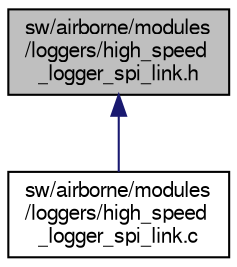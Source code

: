 digraph "sw/airborne/modules/loggers/high_speed_logger_spi_link.h"
{
  edge [fontname="FreeSans",fontsize="10",labelfontname="FreeSans",labelfontsize="10"];
  node [fontname="FreeSans",fontsize="10",shape=record];
  Node1 [label="sw/airborne/modules\l/loggers/high_speed\l_logger_spi_link.h",height=0.2,width=0.4,color="black", fillcolor="grey75", style="filled", fontcolor="black"];
  Node1 -> Node2 [dir="back",color="midnightblue",fontsize="10",style="solid",fontname="FreeSans"];
  Node2 [label="sw/airborne/modules\l/loggers/high_speed\l_logger_spi_link.c",height=0.2,width=0.4,color="black", fillcolor="white", style="filled",URL="$high__speed__logger__spi__link_8c.html"];
}

